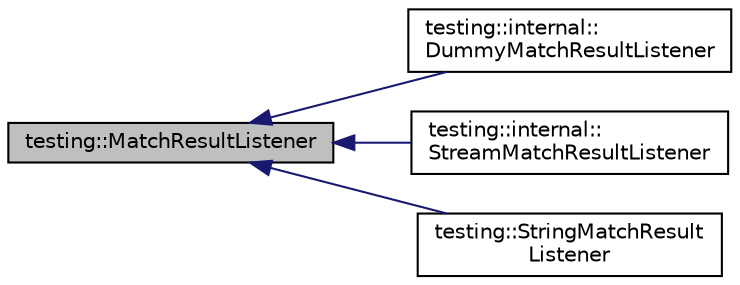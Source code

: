 digraph "testing::MatchResultListener"
{
  edge [fontname="Helvetica",fontsize="10",labelfontname="Helvetica",labelfontsize="10"];
  node [fontname="Helvetica",fontsize="10",shape=record];
  rankdir="LR";
  Node1 [label="testing::MatchResultListener",height=0.2,width=0.4,color="black", fillcolor="grey75", style="filled", fontcolor="black"];
  Node1 -> Node2 [dir="back",color="midnightblue",fontsize="10",style="solid",fontname="Helvetica"];
  Node2 [label="testing::internal::\lDummyMatchResultListener",height=0.2,width=0.4,color="black", fillcolor="white", style="filled",URL="$classtesting_1_1internal_1_1_dummy_match_result_listener.html"];
  Node1 -> Node3 [dir="back",color="midnightblue",fontsize="10",style="solid",fontname="Helvetica"];
  Node3 [label="testing::internal::\lStreamMatchResultListener",height=0.2,width=0.4,color="black", fillcolor="white", style="filled",URL="$classtesting_1_1internal_1_1_stream_match_result_listener.html"];
  Node1 -> Node4 [dir="back",color="midnightblue",fontsize="10",style="solid",fontname="Helvetica"];
  Node4 [label="testing::StringMatchResult\lListener",height=0.2,width=0.4,color="black", fillcolor="white", style="filled",URL="$classtesting_1_1_string_match_result_listener.html"];
}
